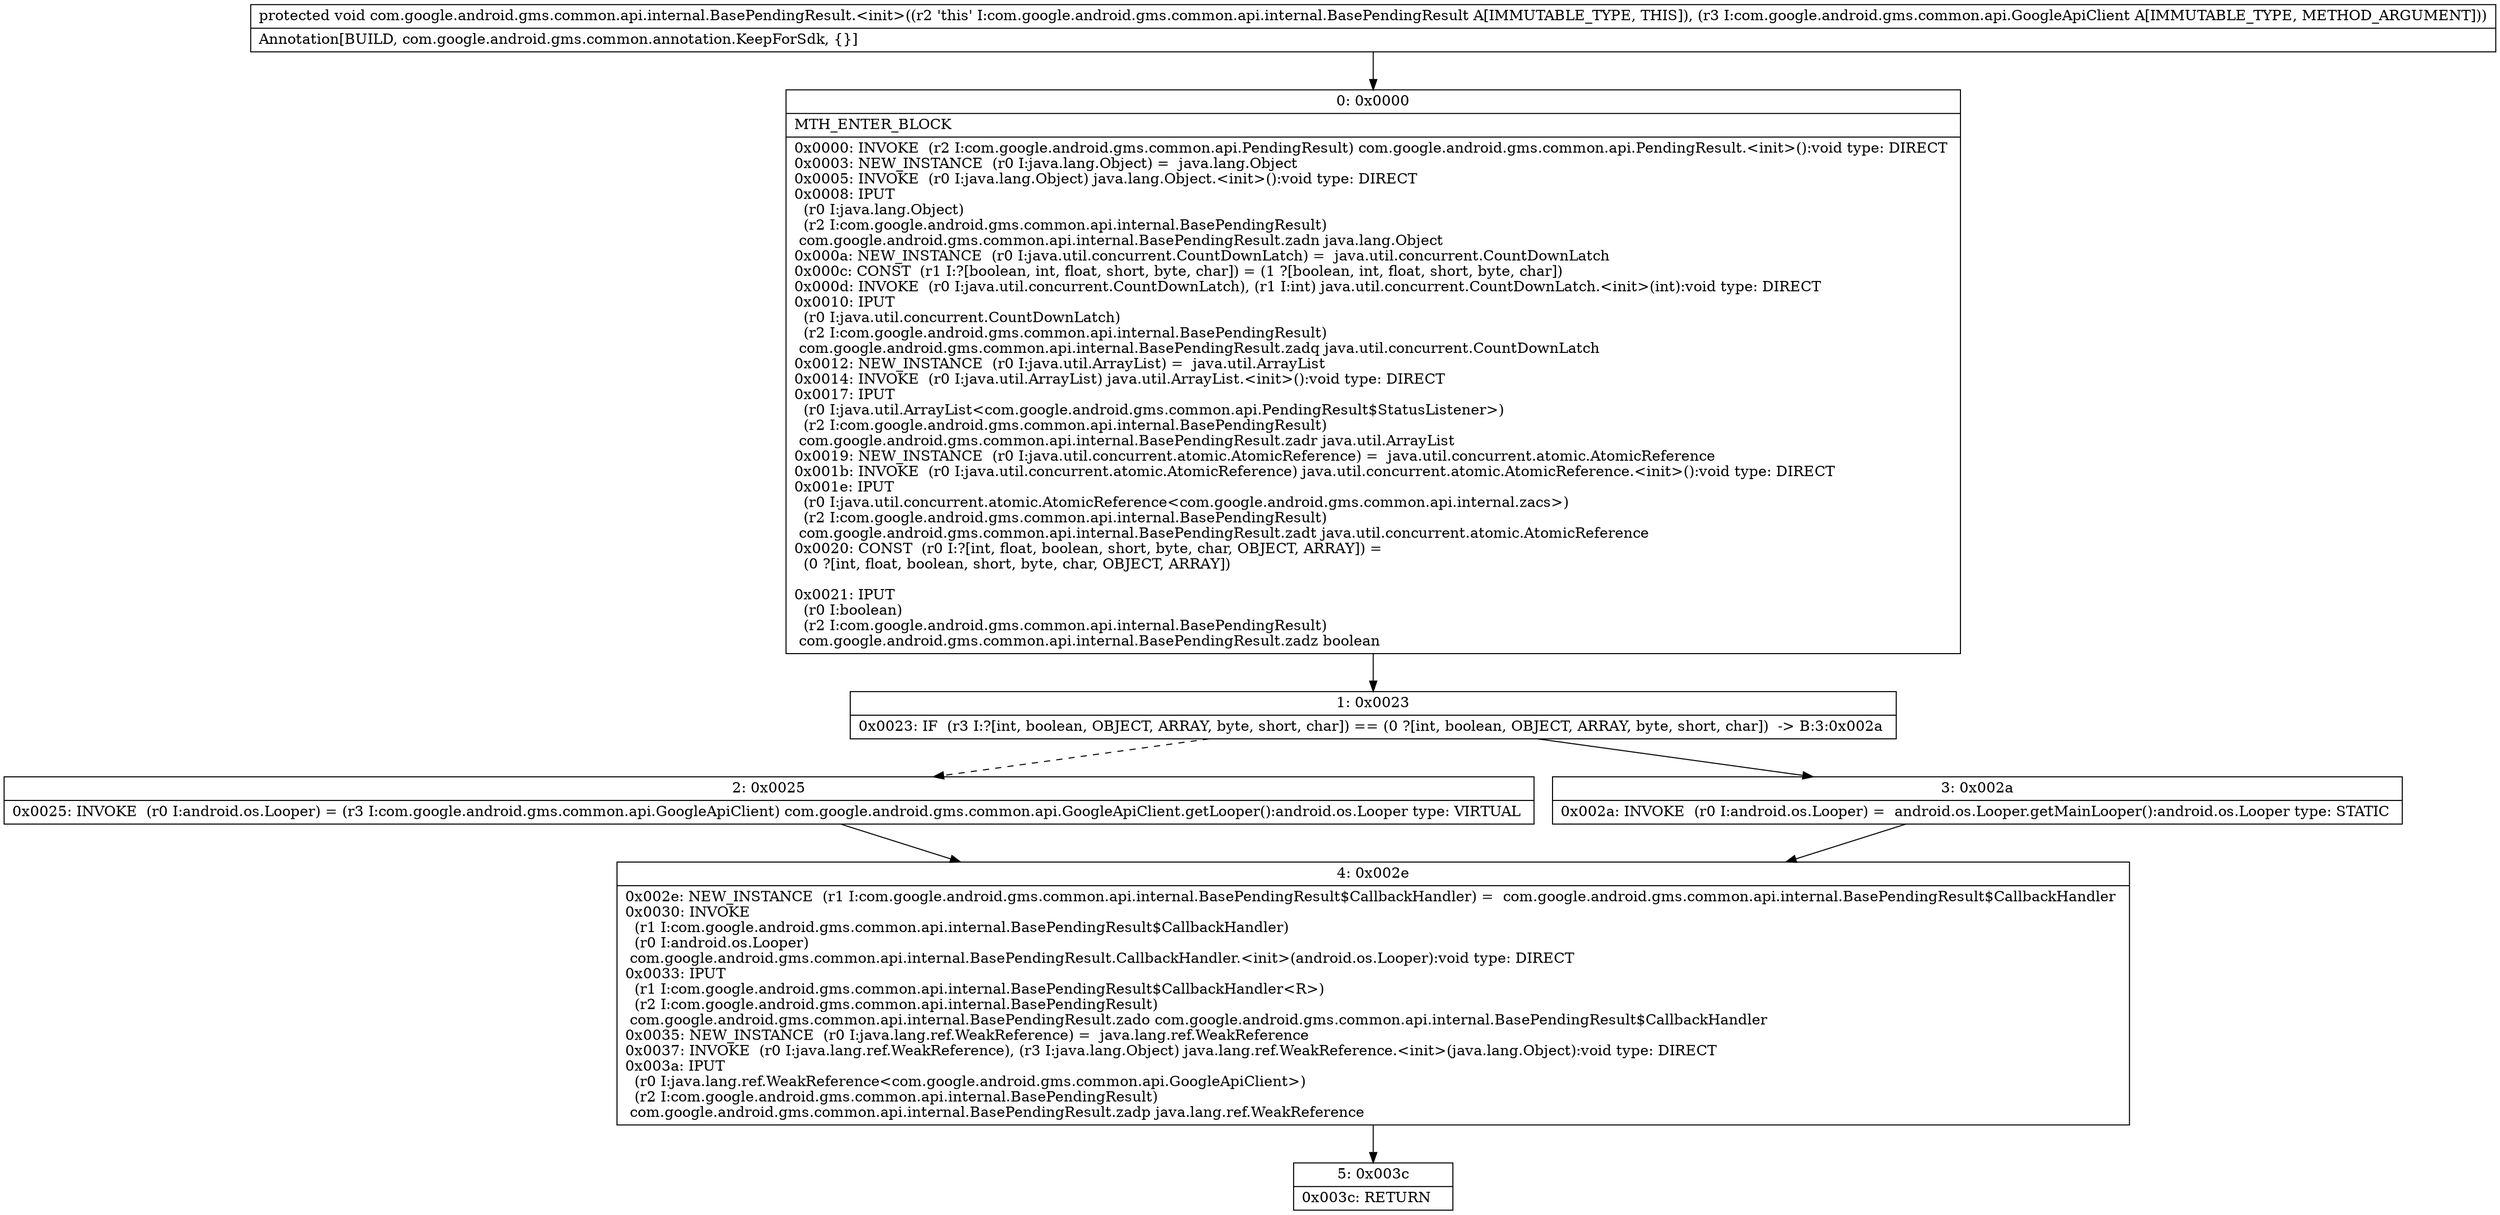 digraph "CFG forcom.google.android.gms.common.api.internal.BasePendingResult.\<init\>(Lcom\/google\/android\/gms\/common\/api\/GoogleApiClient;)V" {
Node_0 [shape=record,label="{0\:\ 0x0000|MTH_ENTER_BLOCK\l|0x0000: INVOKE  (r2 I:com.google.android.gms.common.api.PendingResult) com.google.android.gms.common.api.PendingResult.\<init\>():void type: DIRECT \l0x0003: NEW_INSTANCE  (r0 I:java.lang.Object) =  java.lang.Object \l0x0005: INVOKE  (r0 I:java.lang.Object) java.lang.Object.\<init\>():void type: DIRECT \l0x0008: IPUT  \l  (r0 I:java.lang.Object)\l  (r2 I:com.google.android.gms.common.api.internal.BasePendingResult)\l com.google.android.gms.common.api.internal.BasePendingResult.zadn java.lang.Object \l0x000a: NEW_INSTANCE  (r0 I:java.util.concurrent.CountDownLatch) =  java.util.concurrent.CountDownLatch \l0x000c: CONST  (r1 I:?[boolean, int, float, short, byte, char]) = (1 ?[boolean, int, float, short, byte, char]) \l0x000d: INVOKE  (r0 I:java.util.concurrent.CountDownLatch), (r1 I:int) java.util.concurrent.CountDownLatch.\<init\>(int):void type: DIRECT \l0x0010: IPUT  \l  (r0 I:java.util.concurrent.CountDownLatch)\l  (r2 I:com.google.android.gms.common.api.internal.BasePendingResult)\l com.google.android.gms.common.api.internal.BasePendingResult.zadq java.util.concurrent.CountDownLatch \l0x0012: NEW_INSTANCE  (r0 I:java.util.ArrayList) =  java.util.ArrayList \l0x0014: INVOKE  (r0 I:java.util.ArrayList) java.util.ArrayList.\<init\>():void type: DIRECT \l0x0017: IPUT  \l  (r0 I:java.util.ArrayList\<com.google.android.gms.common.api.PendingResult$StatusListener\>)\l  (r2 I:com.google.android.gms.common.api.internal.BasePendingResult)\l com.google.android.gms.common.api.internal.BasePendingResult.zadr java.util.ArrayList \l0x0019: NEW_INSTANCE  (r0 I:java.util.concurrent.atomic.AtomicReference) =  java.util.concurrent.atomic.AtomicReference \l0x001b: INVOKE  (r0 I:java.util.concurrent.atomic.AtomicReference) java.util.concurrent.atomic.AtomicReference.\<init\>():void type: DIRECT \l0x001e: IPUT  \l  (r0 I:java.util.concurrent.atomic.AtomicReference\<com.google.android.gms.common.api.internal.zacs\>)\l  (r2 I:com.google.android.gms.common.api.internal.BasePendingResult)\l com.google.android.gms.common.api.internal.BasePendingResult.zadt java.util.concurrent.atomic.AtomicReference \l0x0020: CONST  (r0 I:?[int, float, boolean, short, byte, char, OBJECT, ARRAY]) = \l  (0 ?[int, float, boolean, short, byte, char, OBJECT, ARRAY])\l \l0x0021: IPUT  \l  (r0 I:boolean)\l  (r2 I:com.google.android.gms.common.api.internal.BasePendingResult)\l com.google.android.gms.common.api.internal.BasePendingResult.zadz boolean \l}"];
Node_1 [shape=record,label="{1\:\ 0x0023|0x0023: IF  (r3 I:?[int, boolean, OBJECT, ARRAY, byte, short, char]) == (0 ?[int, boolean, OBJECT, ARRAY, byte, short, char])  \-\> B:3:0x002a \l}"];
Node_2 [shape=record,label="{2\:\ 0x0025|0x0025: INVOKE  (r0 I:android.os.Looper) = (r3 I:com.google.android.gms.common.api.GoogleApiClient) com.google.android.gms.common.api.GoogleApiClient.getLooper():android.os.Looper type: VIRTUAL \l}"];
Node_3 [shape=record,label="{3\:\ 0x002a|0x002a: INVOKE  (r0 I:android.os.Looper) =  android.os.Looper.getMainLooper():android.os.Looper type: STATIC \l}"];
Node_4 [shape=record,label="{4\:\ 0x002e|0x002e: NEW_INSTANCE  (r1 I:com.google.android.gms.common.api.internal.BasePendingResult$CallbackHandler) =  com.google.android.gms.common.api.internal.BasePendingResult$CallbackHandler \l0x0030: INVOKE  \l  (r1 I:com.google.android.gms.common.api.internal.BasePendingResult$CallbackHandler)\l  (r0 I:android.os.Looper)\l com.google.android.gms.common.api.internal.BasePendingResult.CallbackHandler.\<init\>(android.os.Looper):void type: DIRECT \l0x0033: IPUT  \l  (r1 I:com.google.android.gms.common.api.internal.BasePendingResult$CallbackHandler\<R\>)\l  (r2 I:com.google.android.gms.common.api.internal.BasePendingResult)\l com.google.android.gms.common.api.internal.BasePendingResult.zado com.google.android.gms.common.api.internal.BasePendingResult$CallbackHandler \l0x0035: NEW_INSTANCE  (r0 I:java.lang.ref.WeakReference) =  java.lang.ref.WeakReference \l0x0037: INVOKE  (r0 I:java.lang.ref.WeakReference), (r3 I:java.lang.Object) java.lang.ref.WeakReference.\<init\>(java.lang.Object):void type: DIRECT \l0x003a: IPUT  \l  (r0 I:java.lang.ref.WeakReference\<com.google.android.gms.common.api.GoogleApiClient\>)\l  (r2 I:com.google.android.gms.common.api.internal.BasePendingResult)\l com.google.android.gms.common.api.internal.BasePendingResult.zadp java.lang.ref.WeakReference \l}"];
Node_5 [shape=record,label="{5\:\ 0x003c|0x003c: RETURN   \l}"];
MethodNode[shape=record,label="{protected void com.google.android.gms.common.api.internal.BasePendingResult.\<init\>((r2 'this' I:com.google.android.gms.common.api.internal.BasePendingResult A[IMMUTABLE_TYPE, THIS]), (r3 I:com.google.android.gms.common.api.GoogleApiClient A[IMMUTABLE_TYPE, METHOD_ARGUMENT]))  | Annotation[BUILD, com.google.android.gms.common.annotation.KeepForSdk, \{\}]\l}"];
MethodNode -> Node_0;
Node_0 -> Node_1;
Node_1 -> Node_2[style=dashed];
Node_1 -> Node_3;
Node_2 -> Node_4;
Node_3 -> Node_4;
Node_4 -> Node_5;
}

